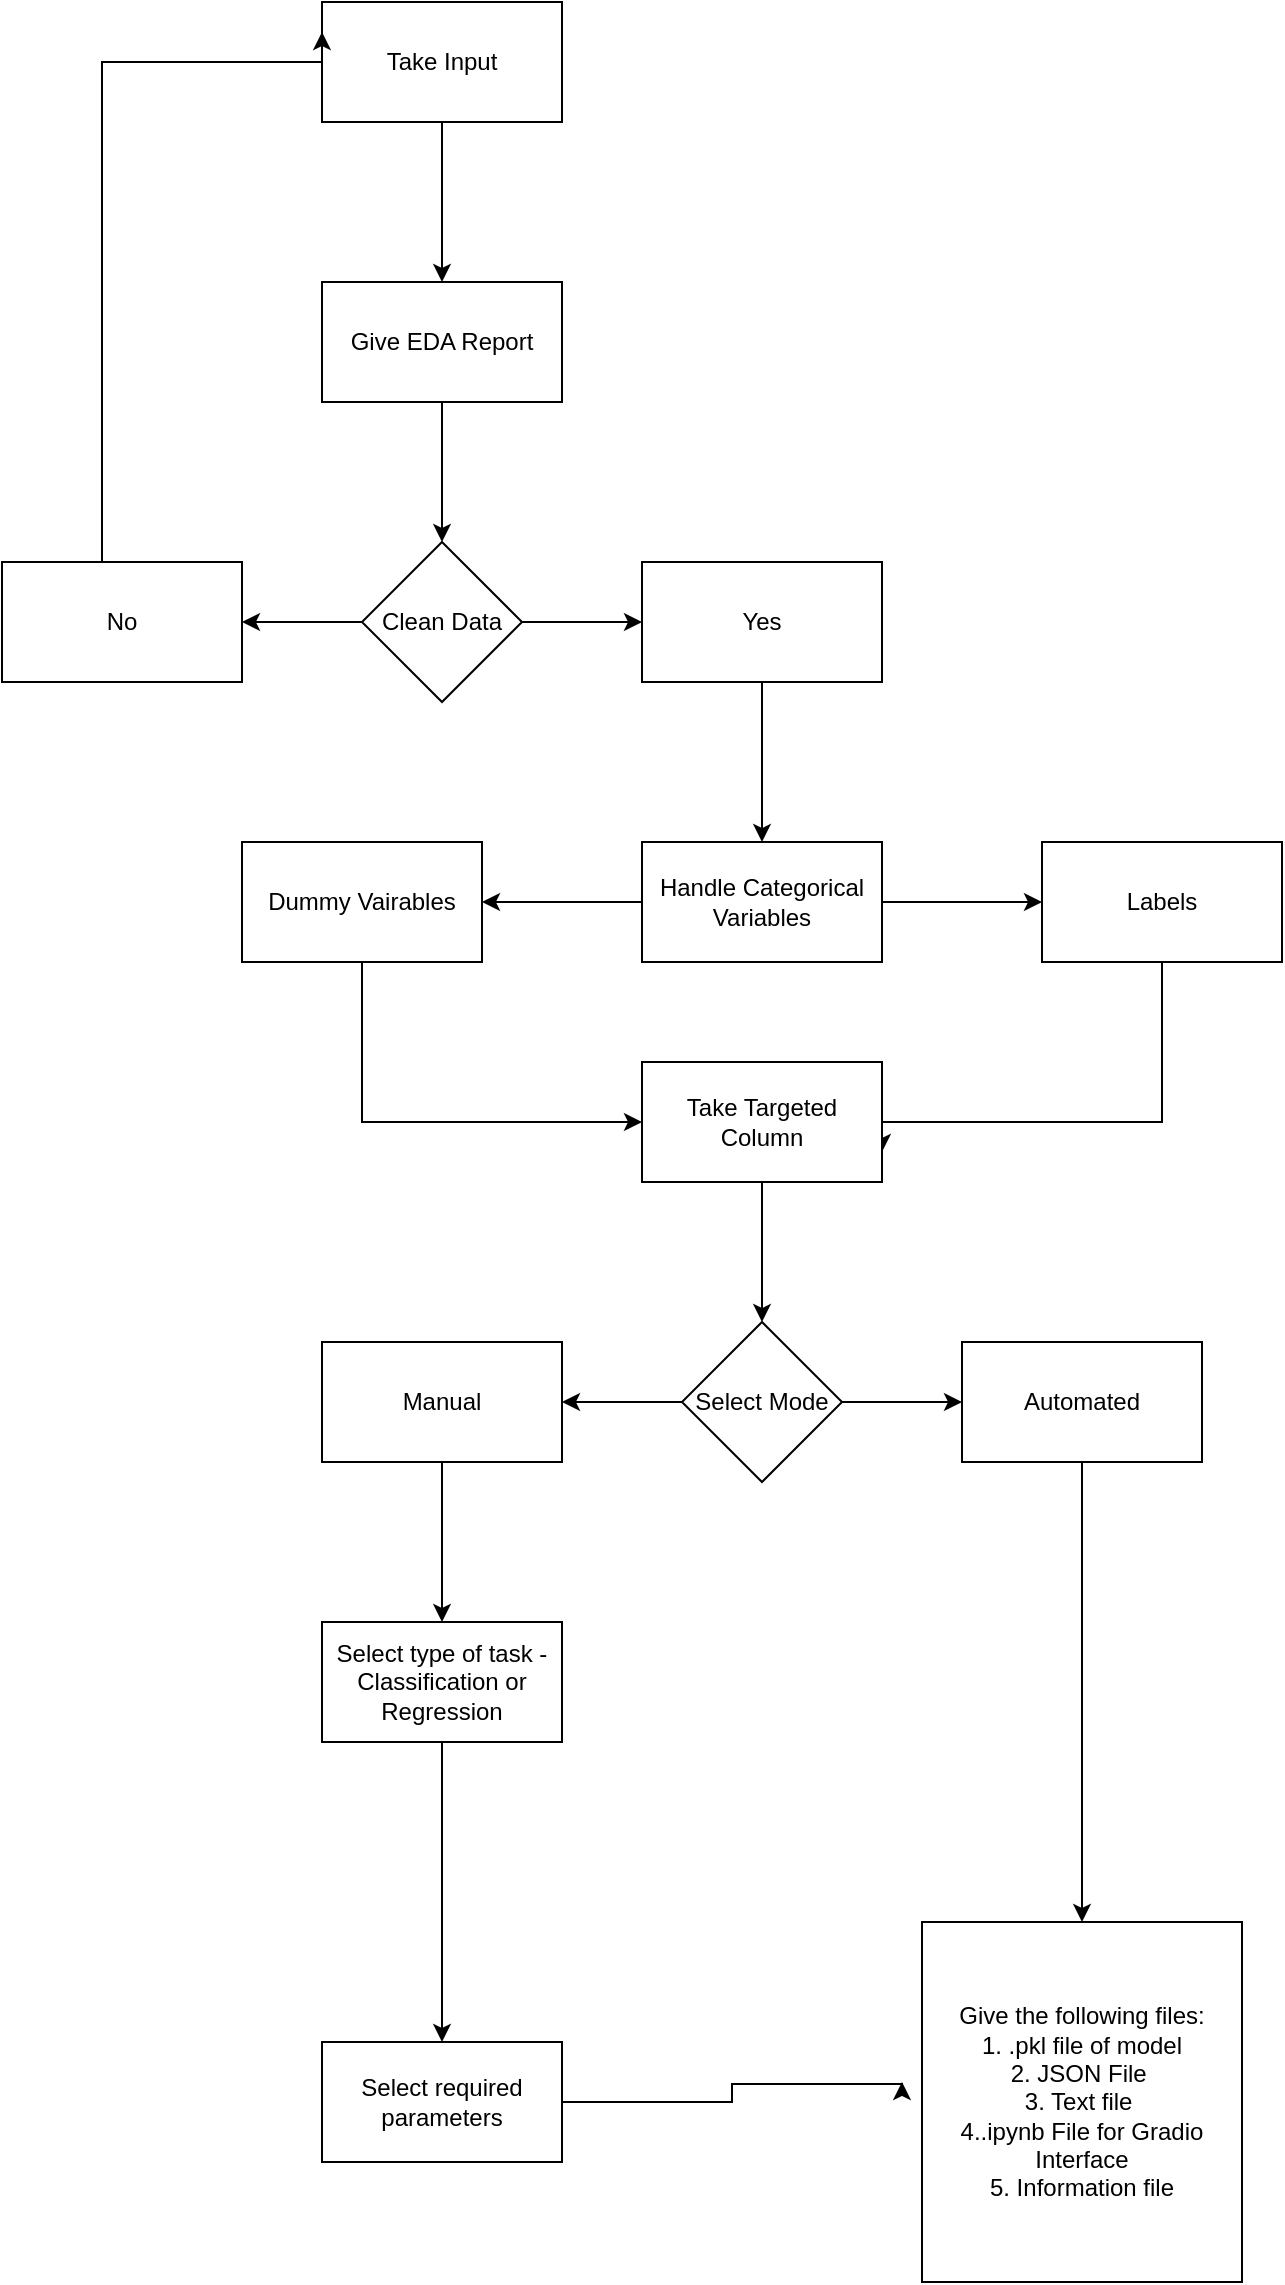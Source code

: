 <mxfile version="23.1.1" type="device">
  <diagram name="Page-1" id="flppIZNBfG50xURliI22">
    <mxGraphModel dx="954" dy="640" grid="1" gridSize="10" guides="1" tooltips="1" connect="1" arrows="1" fold="1" page="1" pageScale="1" pageWidth="827" pageHeight="1169" math="0" shadow="0">
      <root>
        <mxCell id="0" />
        <mxCell id="1" parent="0" />
        <mxCell id="yi7blhDKXnzwgQG6F_lO-4" value="" style="edgeStyle=orthogonalEdgeStyle;rounded=0;orthogonalLoop=1;jettySize=auto;html=1;" edge="1" parent="1" source="yi7blhDKXnzwgQG6F_lO-1" target="yi7blhDKXnzwgQG6F_lO-3">
          <mxGeometry relative="1" as="geometry" />
        </mxCell>
        <mxCell id="yi7blhDKXnzwgQG6F_lO-1" value="Take Input" style="rounded=0;whiteSpace=wrap;html=1;" vertex="1" parent="1">
          <mxGeometry x="330" y="480" width="120" height="60" as="geometry" />
        </mxCell>
        <mxCell id="yi7blhDKXnzwgQG6F_lO-2" style="edgeStyle=orthogonalEdgeStyle;rounded=0;orthogonalLoop=1;jettySize=auto;html=1;exitX=0.5;exitY=1;exitDx=0;exitDy=0;" edge="1" parent="1" source="yi7blhDKXnzwgQG6F_lO-1" target="yi7blhDKXnzwgQG6F_lO-1">
          <mxGeometry relative="1" as="geometry" />
        </mxCell>
        <mxCell id="yi7blhDKXnzwgQG6F_lO-8" value="" style="edgeStyle=orthogonalEdgeStyle;rounded=0;orthogonalLoop=1;jettySize=auto;html=1;" edge="1" parent="1" source="yi7blhDKXnzwgQG6F_lO-3" target="yi7blhDKXnzwgQG6F_lO-7">
          <mxGeometry relative="1" as="geometry" />
        </mxCell>
        <mxCell id="yi7blhDKXnzwgQG6F_lO-3" value="Give EDA Report" style="rounded=0;whiteSpace=wrap;html=1;" vertex="1" parent="1">
          <mxGeometry x="330" y="620" width="120" height="60" as="geometry" />
        </mxCell>
        <mxCell id="yi7blhDKXnzwgQG6F_lO-10" value="" style="edgeStyle=orthogonalEdgeStyle;rounded=0;orthogonalLoop=1;jettySize=auto;html=1;" edge="1" parent="1" source="yi7blhDKXnzwgQG6F_lO-7" target="yi7blhDKXnzwgQG6F_lO-9">
          <mxGeometry relative="1" as="geometry" />
        </mxCell>
        <mxCell id="yi7blhDKXnzwgQG6F_lO-12" value="" style="edgeStyle=orthogonalEdgeStyle;rounded=0;orthogonalLoop=1;jettySize=auto;html=1;" edge="1" parent="1" source="yi7blhDKXnzwgQG6F_lO-7" target="yi7blhDKXnzwgQG6F_lO-11">
          <mxGeometry relative="1" as="geometry" />
        </mxCell>
        <mxCell id="yi7blhDKXnzwgQG6F_lO-7" value="Clean Data" style="rhombus;whiteSpace=wrap;html=1;rounded=0;" vertex="1" parent="1">
          <mxGeometry x="350" y="750" width="80" height="80" as="geometry" />
        </mxCell>
        <mxCell id="yi7blhDKXnzwgQG6F_lO-15" value="" style="edgeStyle=orthogonalEdgeStyle;rounded=0;orthogonalLoop=1;jettySize=auto;html=1;" edge="1" parent="1" source="yi7blhDKXnzwgQG6F_lO-9" target="yi7blhDKXnzwgQG6F_lO-14">
          <mxGeometry relative="1" as="geometry" />
        </mxCell>
        <mxCell id="yi7blhDKXnzwgQG6F_lO-9" value="Yes" style="whiteSpace=wrap;html=1;rounded=0;" vertex="1" parent="1">
          <mxGeometry x="490" y="760" width="120" height="60" as="geometry" />
        </mxCell>
        <mxCell id="yi7blhDKXnzwgQG6F_lO-13" style="edgeStyle=orthogonalEdgeStyle;rounded=0;orthogonalLoop=1;jettySize=auto;html=1;entryX=0;entryY=0.25;entryDx=0;entryDy=0;" edge="1" parent="1">
          <mxGeometry relative="1" as="geometry">
            <mxPoint x="330" y="495" as="targetPoint" />
            <mxPoint x="220" y="760" as="sourcePoint" />
            <Array as="points">
              <mxPoint x="220" y="510" />
              <mxPoint x="330" y="510" />
            </Array>
          </mxGeometry>
        </mxCell>
        <mxCell id="yi7blhDKXnzwgQG6F_lO-11" value="No" style="whiteSpace=wrap;html=1;rounded=0;" vertex="1" parent="1">
          <mxGeometry x="170" y="760" width="120" height="60" as="geometry" />
        </mxCell>
        <mxCell id="yi7blhDKXnzwgQG6F_lO-17" value="" style="edgeStyle=orthogonalEdgeStyle;rounded=0;orthogonalLoop=1;jettySize=auto;html=1;" edge="1" parent="1" source="yi7blhDKXnzwgQG6F_lO-14" target="yi7blhDKXnzwgQG6F_lO-16">
          <mxGeometry relative="1" as="geometry" />
        </mxCell>
        <mxCell id="yi7blhDKXnzwgQG6F_lO-19" value="" style="edgeStyle=orthogonalEdgeStyle;rounded=0;orthogonalLoop=1;jettySize=auto;html=1;" edge="1" parent="1" source="yi7blhDKXnzwgQG6F_lO-14" target="yi7blhDKXnzwgQG6F_lO-18">
          <mxGeometry relative="1" as="geometry" />
        </mxCell>
        <mxCell id="yi7blhDKXnzwgQG6F_lO-14" value="Handle Categorical Variables" style="whiteSpace=wrap;html=1;rounded=0;" vertex="1" parent="1">
          <mxGeometry x="490" y="900" width="120" height="60" as="geometry" />
        </mxCell>
        <mxCell id="yi7blhDKXnzwgQG6F_lO-21" style="edgeStyle=orthogonalEdgeStyle;rounded=0;orthogonalLoop=1;jettySize=auto;html=1;entryX=0;entryY=0.5;entryDx=0;entryDy=0;" edge="1" parent="1" source="yi7blhDKXnzwgQG6F_lO-16" target="yi7blhDKXnzwgQG6F_lO-20">
          <mxGeometry relative="1" as="geometry">
            <Array as="points">
              <mxPoint x="350" y="1040" />
            </Array>
          </mxGeometry>
        </mxCell>
        <mxCell id="yi7blhDKXnzwgQG6F_lO-16" value="Dummy Vairables" style="whiteSpace=wrap;html=1;rounded=0;" vertex="1" parent="1">
          <mxGeometry x="290" y="900" width="120" height="60" as="geometry" />
        </mxCell>
        <mxCell id="yi7blhDKXnzwgQG6F_lO-22" style="edgeStyle=orthogonalEdgeStyle;rounded=0;orthogonalLoop=1;jettySize=auto;html=1;entryX=1;entryY=0.75;entryDx=0;entryDy=0;" edge="1" parent="1" source="yi7blhDKXnzwgQG6F_lO-18" target="yi7blhDKXnzwgQG6F_lO-20">
          <mxGeometry relative="1" as="geometry">
            <Array as="points">
              <mxPoint x="750" y="1040" />
              <mxPoint x="610" y="1040" />
            </Array>
          </mxGeometry>
        </mxCell>
        <mxCell id="yi7blhDKXnzwgQG6F_lO-18" value="Labels" style="whiteSpace=wrap;html=1;rounded=0;" vertex="1" parent="1">
          <mxGeometry x="690" y="900" width="120" height="60" as="geometry" />
        </mxCell>
        <mxCell id="yi7blhDKXnzwgQG6F_lO-25" value="" style="edgeStyle=orthogonalEdgeStyle;rounded=0;orthogonalLoop=1;jettySize=auto;html=1;" edge="1" parent="1" source="yi7blhDKXnzwgQG6F_lO-20" target="yi7blhDKXnzwgQG6F_lO-24">
          <mxGeometry relative="1" as="geometry" />
        </mxCell>
        <mxCell id="yi7blhDKXnzwgQG6F_lO-20" value="Take Targeted Column" style="rounded=0;whiteSpace=wrap;html=1;" vertex="1" parent="1">
          <mxGeometry x="490" y="1010" width="120" height="60" as="geometry" />
        </mxCell>
        <mxCell id="yi7blhDKXnzwgQG6F_lO-27" value="" style="edgeStyle=orthogonalEdgeStyle;rounded=0;orthogonalLoop=1;jettySize=auto;html=1;" edge="1" parent="1" source="yi7blhDKXnzwgQG6F_lO-24" target="yi7blhDKXnzwgQG6F_lO-26">
          <mxGeometry relative="1" as="geometry" />
        </mxCell>
        <mxCell id="yi7blhDKXnzwgQG6F_lO-29" value="" style="edgeStyle=orthogonalEdgeStyle;rounded=0;orthogonalLoop=1;jettySize=auto;html=1;" edge="1" parent="1" source="yi7blhDKXnzwgQG6F_lO-24" target="yi7blhDKXnzwgQG6F_lO-28">
          <mxGeometry relative="1" as="geometry" />
        </mxCell>
        <mxCell id="yi7blhDKXnzwgQG6F_lO-24" value="Select Mode" style="rhombus;whiteSpace=wrap;html=1;rounded=0;" vertex="1" parent="1">
          <mxGeometry x="510" y="1140" width="80" height="80" as="geometry" />
        </mxCell>
        <mxCell id="yi7blhDKXnzwgQG6F_lO-31" value="" style="edgeStyle=orthogonalEdgeStyle;rounded=0;orthogonalLoop=1;jettySize=auto;html=1;" edge="1" parent="1" source="yi7blhDKXnzwgQG6F_lO-26" target="yi7blhDKXnzwgQG6F_lO-30">
          <mxGeometry relative="1" as="geometry" />
        </mxCell>
        <mxCell id="yi7blhDKXnzwgQG6F_lO-26" value="Manual" style="whiteSpace=wrap;html=1;rounded=0;" vertex="1" parent="1">
          <mxGeometry x="330" y="1150" width="120" height="60" as="geometry" />
        </mxCell>
        <mxCell id="yi7blhDKXnzwgQG6F_lO-35" value="" style="edgeStyle=orthogonalEdgeStyle;rounded=0;orthogonalLoop=1;jettySize=auto;html=1;" edge="1" parent="1" source="yi7blhDKXnzwgQG6F_lO-28" target="yi7blhDKXnzwgQG6F_lO-34">
          <mxGeometry relative="1" as="geometry" />
        </mxCell>
        <mxCell id="yi7blhDKXnzwgQG6F_lO-28" value="Automated" style="whiteSpace=wrap;html=1;rounded=0;" vertex="1" parent="1">
          <mxGeometry x="650" y="1150" width="120" height="60" as="geometry" />
        </mxCell>
        <mxCell id="yi7blhDKXnzwgQG6F_lO-33" value="" style="edgeStyle=orthogonalEdgeStyle;rounded=0;orthogonalLoop=1;jettySize=auto;html=1;" edge="1" parent="1" source="yi7blhDKXnzwgQG6F_lO-30" target="yi7blhDKXnzwgQG6F_lO-32">
          <mxGeometry relative="1" as="geometry" />
        </mxCell>
        <mxCell id="yi7blhDKXnzwgQG6F_lO-30" value="Select type of task - Classification or Regression" style="whiteSpace=wrap;html=1;rounded=0;" vertex="1" parent="1">
          <mxGeometry x="330" y="1290" width="120" height="60" as="geometry" />
        </mxCell>
        <mxCell id="yi7blhDKXnzwgQG6F_lO-36" style="edgeStyle=orthogonalEdgeStyle;rounded=0;orthogonalLoop=1;jettySize=auto;html=1;" edge="1" parent="1" source="yi7blhDKXnzwgQG6F_lO-32">
          <mxGeometry relative="1" as="geometry">
            <mxPoint x="620" y="1520" as="targetPoint" />
            <Array as="points">
              <mxPoint x="535" y="1530" />
              <mxPoint x="535" y="1521" />
            </Array>
          </mxGeometry>
        </mxCell>
        <mxCell id="yi7blhDKXnzwgQG6F_lO-32" value="Select required parameters" style="whiteSpace=wrap;html=1;rounded=0;" vertex="1" parent="1">
          <mxGeometry x="330" y="1500" width="120" height="60" as="geometry" />
        </mxCell>
        <mxCell id="yi7blhDKXnzwgQG6F_lO-34" value="Give the following files:&lt;br&gt;1. .pkl file of model&lt;br&gt;2. JSON File&amp;nbsp;&lt;br&gt;3. Text file&amp;nbsp;&lt;br&gt;4..ipynb File for Gradio Interface&lt;br&gt;5. Information file" style="whiteSpace=wrap;html=1;rounded=0;" vertex="1" parent="1">
          <mxGeometry x="630" y="1440" width="160" height="180" as="geometry" />
        </mxCell>
      </root>
    </mxGraphModel>
  </diagram>
</mxfile>
